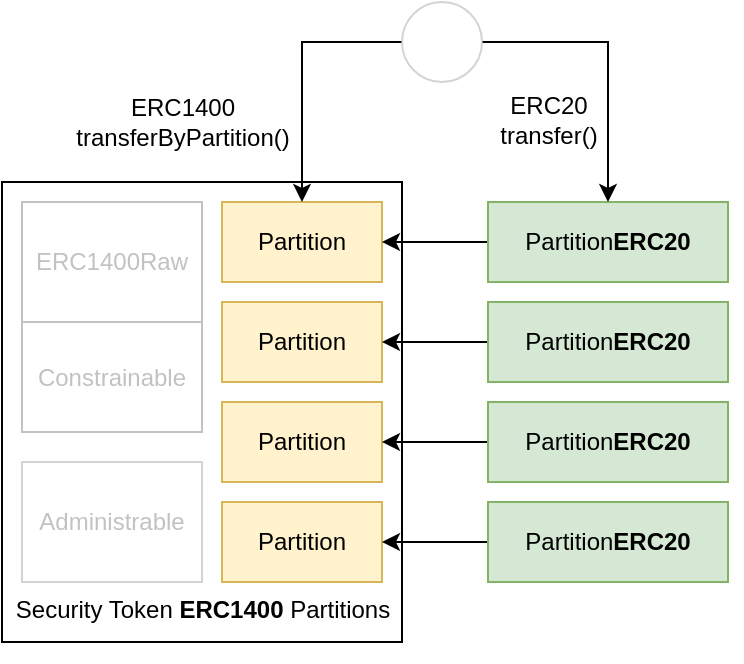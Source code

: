 <mxfile version="12.5.6" type="device"><diagram id="VFtYFTH_07TXHKRINY1B" name="Page-1"><mxGraphModel dx="2066" dy="1081" grid="1" gridSize="10" guides="1" tooltips="1" connect="1" arrows="1" fold="1" page="1" pageScale="1" pageWidth="827" pageHeight="1169" math="0" shadow="0"><root><mxCell id="0"/><mxCell id="1" parent="0"/><mxCell id="lmxE4UC0nVdc6pPeOqMW-35" value="" style="group" vertex="1" connectable="0" parent="1"><mxGeometry x="120" y="280" width="360" height="330" as="geometry"/></mxCell><mxCell id="lmxE4UC0nVdc6pPeOqMW-33" value="" style="group" vertex="1" connectable="0" parent="lmxE4UC0nVdc6pPeOqMW-35"><mxGeometry width="360" height="330" as="geometry"/></mxCell><mxCell id="lmxE4UC0nVdc6pPeOqMW-29" value="" style="group" vertex="1" connectable="0" parent="lmxE4UC0nVdc6pPeOqMW-33"><mxGeometry width="360" height="330" as="geometry"/></mxCell><mxCell id="lmxE4UC0nVdc6pPeOqMW-28" value="" style="group" vertex="1" connectable="0" parent="lmxE4UC0nVdc6pPeOqMW-29"><mxGeometry width="360" height="330" as="geometry"/></mxCell><mxCell id="lmxE4UC0nVdc6pPeOqMW-31" value="" style="group" vertex="1" connectable="0" parent="lmxE4UC0nVdc6pPeOqMW-28"><mxGeometry x="-10" y="90" width="200" height="230" as="geometry"/></mxCell><mxCell id="lmxE4UC0nVdc6pPeOqMW-1" value="" style="rounded=0;whiteSpace=wrap;html=1;" vertex="1" parent="lmxE4UC0nVdc6pPeOqMW-31"><mxGeometry width="200" height="230" as="geometry"/></mxCell><mxCell id="lmxE4UC0nVdc6pPeOqMW-3" value="Partition" style="rounded=0;whiteSpace=wrap;html=1;fillColor=#fff2cc;strokeColor=#d6b656;" vertex="1" parent="lmxE4UC0nVdc6pPeOqMW-31"><mxGeometry x="110" y="60" width="80" height="40" as="geometry"/></mxCell><mxCell id="lmxE4UC0nVdc6pPeOqMW-4" value="Partition" style="rounded=0;whiteSpace=wrap;html=1;fillColor=#fff2cc;strokeColor=#d6b656;" vertex="1" parent="lmxE4UC0nVdc6pPeOqMW-31"><mxGeometry x="110" y="10" width="80" height="40" as="geometry"/></mxCell><mxCell id="lmxE4UC0nVdc6pPeOqMW-5" value="Partition" style="rounded=0;whiteSpace=wrap;html=1;fillColor=#fff2cc;strokeColor=#d6b656;" vertex="1" parent="lmxE4UC0nVdc6pPeOqMW-31"><mxGeometry x="110" y="160" width="80" height="40" as="geometry"/></mxCell><mxCell id="lmxE4UC0nVdc6pPeOqMW-6" value="Partition" style="rounded=0;whiteSpace=wrap;html=1;fillColor=#fff2cc;strokeColor=#d6b656;" vertex="1" parent="lmxE4UC0nVdc6pPeOqMW-31"><mxGeometry x="110" y="110" width="80" height="40" as="geometry"/></mxCell><mxCell id="lmxE4UC0nVdc6pPeOqMW-7" value="&lt;font color=&quot;#c2c2c2&quot;&gt;Constrainable&lt;/font&gt;" style="rounded=0;whiteSpace=wrap;html=1;strokeColor=#C2C2C2;" vertex="1" parent="lmxE4UC0nVdc6pPeOqMW-31"><mxGeometry x="10" y="70" width="90" height="55" as="geometry"/></mxCell><mxCell id="lmxE4UC0nVdc6pPeOqMW-8" value="&lt;font color=&quot;#c2c2c2&quot;&gt;Administrable&lt;/font&gt;" style="rounded=0;whiteSpace=wrap;html=1;opacity=70;strokeColor=#C2C2C2;" vertex="1" parent="lmxE4UC0nVdc6pPeOqMW-31"><mxGeometry x="10" y="140" width="90" height="60" as="geometry"/></mxCell><mxCell id="lmxE4UC0nVdc6pPeOqMW-9" value="&lt;font color=&quot;#c2c2c2&quot;&gt;ERC1400Raw&lt;/font&gt;" style="rounded=0;whiteSpace=wrap;html=1;strokeColor=#C2C2C2;" vertex="1" parent="lmxE4UC0nVdc6pPeOqMW-31"><mxGeometry x="10" y="10" width="90" height="60" as="geometry"/></mxCell><mxCell id="lmxE4UC0nVdc6pPeOqMW-34" value="Security Token&amp;nbsp;&lt;b&gt;ERC1400&lt;/b&gt;&amp;nbsp;Partitions" style="text;html=1;align=center;verticalAlign=middle;resizable=0;points=[];autosize=1;" vertex="1" parent="lmxE4UC0nVdc6pPeOqMW-31"><mxGeometry y="204" width="200" height="20" as="geometry"/></mxCell><mxCell id="lmxE4UC0nVdc6pPeOqMW-14" style="edgeStyle=orthogonalEdgeStyle;rounded=0;orthogonalLoop=1;jettySize=auto;html=1;entryX=1;entryY=0.5;entryDx=0;entryDy=0;" edge="1" parent="lmxE4UC0nVdc6pPeOqMW-28" source="lmxE4UC0nVdc6pPeOqMW-10" target="lmxE4UC0nVdc6pPeOqMW-4"><mxGeometry relative="1" as="geometry"/></mxCell><mxCell id="lmxE4UC0nVdc6pPeOqMW-10" value="Partition&lt;b&gt;ERC20&lt;/b&gt;" style="rounded=0;whiteSpace=wrap;html=1;fillColor=#d5e8d4;strokeColor=#82b366;" vertex="1" parent="lmxE4UC0nVdc6pPeOqMW-28"><mxGeometry x="233" y="100" width="120" height="40" as="geometry"/></mxCell><mxCell id="lmxE4UC0nVdc6pPeOqMW-16" style="edgeStyle=orthogonalEdgeStyle;rounded=0;orthogonalLoop=1;jettySize=auto;html=1;entryX=1;entryY=0.5;entryDx=0;entryDy=0;" edge="1" parent="lmxE4UC0nVdc6pPeOqMW-28" source="lmxE4UC0nVdc6pPeOqMW-11" target="lmxE4UC0nVdc6pPeOqMW-3"><mxGeometry relative="1" as="geometry"/></mxCell><mxCell id="lmxE4UC0nVdc6pPeOqMW-11" value="Partition&lt;b&gt;ERC20&lt;/b&gt;" style="rounded=0;whiteSpace=wrap;html=1;fillColor=#d5e8d4;strokeColor=#82b366;" vertex="1" parent="lmxE4UC0nVdc6pPeOqMW-28"><mxGeometry x="233" y="150" width="120" height="40" as="geometry"/></mxCell><mxCell id="lmxE4UC0nVdc6pPeOqMW-17" style="edgeStyle=orthogonalEdgeStyle;rounded=0;orthogonalLoop=1;jettySize=auto;html=1;entryX=1;entryY=0.5;entryDx=0;entryDy=0;" edge="1" parent="lmxE4UC0nVdc6pPeOqMW-28" source="lmxE4UC0nVdc6pPeOqMW-12" target="lmxE4UC0nVdc6pPeOqMW-6"><mxGeometry relative="1" as="geometry"/></mxCell><mxCell id="lmxE4UC0nVdc6pPeOqMW-12" value="Partition&lt;b&gt;ERC20&lt;/b&gt;" style="rounded=0;whiteSpace=wrap;html=1;fillColor=#d5e8d4;strokeColor=#82b366;" vertex="1" parent="lmxE4UC0nVdc6pPeOqMW-28"><mxGeometry x="233" y="200" width="120" height="40" as="geometry"/></mxCell><mxCell id="lmxE4UC0nVdc6pPeOqMW-18" style="edgeStyle=orthogonalEdgeStyle;rounded=0;orthogonalLoop=1;jettySize=auto;html=1;entryX=1;entryY=0.5;entryDx=0;entryDy=0;" edge="1" parent="lmxE4UC0nVdc6pPeOqMW-28" source="lmxE4UC0nVdc6pPeOqMW-13" target="lmxE4UC0nVdc6pPeOqMW-5"><mxGeometry relative="1" as="geometry"/></mxCell><mxCell id="lmxE4UC0nVdc6pPeOqMW-13" value="Partition&lt;b&gt;ERC20&lt;/b&gt;" style="rounded=0;whiteSpace=wrap;html=1;fillColor=#d5e8d4;strokeColor=#82b366;" vertex="1" parent="lmxE4UC0nVdc6pPeOqMW-28"><mxGeometry x="233" y="250" width="120" height="40" as="geometry"/></mxCell><mxCell id="lmxE4UC0nVdc6pPeOqMW-20" style="edgeStyle=orthogonalEdgeStyle;rounded=0;orthogonalLoop=1;jettySize=auto;html=1;entryX=0.5;entryY=0;entryDx=0;entryDy=0;" edge="1" parent="lmxE4UC0nVdc6pPeOqMW-28" source="lmxE4UC0nVdc6pPeOqMW-19" target="lmxE4UC0nVdc6pPeOqMW-4"><mxGeometry relative="1" as="geometry"><mxPoint x="140" y="100" as="targetPoint"/><Array as="points"><mxPoint x="140" y="20"/></Array></mxGeometry></mxCell><mxCell id="lmxE4UC0nVdc6pPeOqMW-23" value="ERC1400&lt;br&gt;transferByPartition()" style="text;html=1;align=center;verticalAlign=middle;resizable=0;points=[];labelBackgroundColor=none;" vertex="1" connectable="0" parent="lmxE4UC0nVdc6pPeOqMW-20"><mxGeometry x="-0.231" y="20" relative="1" as="geometry"><mxPoint x="-80" y="40" as="offset"/></mxGeometry></mxCell><mxCell id="lmxE4UC0nVdc6pPeOqMW-21" style="edgeStyle=orthogonalEdgeStyle;rounded=0;orthogonalLoop=1;jettySize=auto;html=1;entryX=0.5;entryY=0;entryDx=0;entryDy=0;exitX=1;exitY=0.5;exitDx=0;exitDy=0;" edge="1" parent="lmxE4UC0nVdc6pPeOqMW-28" source="lmxE4UC0nVdc6pPeOqMW-19" target="lmxE4UC0nVdc6pPeOqMW-10"><mxGeometry relative="1" as="geometry"/></mxCell><mxCell id="lmxE4UC0nVdc6pPeOqMW-24" value="ERC20&lt;br&gt;transfer()" style="text;html=1;align=center;verticalAlign=middle;resizable=0;points=[];labelBackgroundColor=none;" vertex="1" connectable="0" parent="lmxE4UC0nVdc6pPeOqMW-21"><mxGeometry x="0.414" relative="1" as="geometry"><mxPoint x="-30" y="1" as="offset"/></mxGeometry></mxCell><mxCell id="lmxE4UC0nVdc6pPeOqMW-19" value="" style="ellipse;whiteSpace=wrap;html=1;aspect=fixed;strokeColor=#C2C2C2;opacity=70;" vertex="1" parent="lmxE4UC0nVdc6pPeOqMW-28"><mxGeometry x="190" width="40" height="40" as="geometry"/></mxCell></root></mxGraphModel></diagram></mxfile>